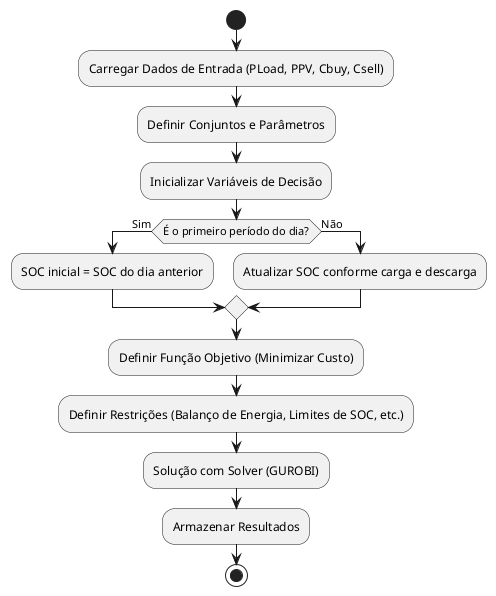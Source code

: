 @startuml

' Diagrama de Atividades
start

:Carregar Dados de Entrada (PLoad, PPV, Cbuy, Csell);
:Definir Conjuntos e Parâmetros;
:Inicializar Variáveis de Decisão;

if (É o primeiro período do dia?) then (Sim)
    :SOC inicial = SOC do dia anterior;
else (Não)
    :Atualizar SOC conforme carga e descarga;
endif

:Definir Função Objetivo (Minimizar Custo);
:Definir Restrições (Balanço de Energia, Limites de SOC, etc.);
:Solução com Solver (GUROBI);
:Armazenar Resultados;
stop

@enduml
 